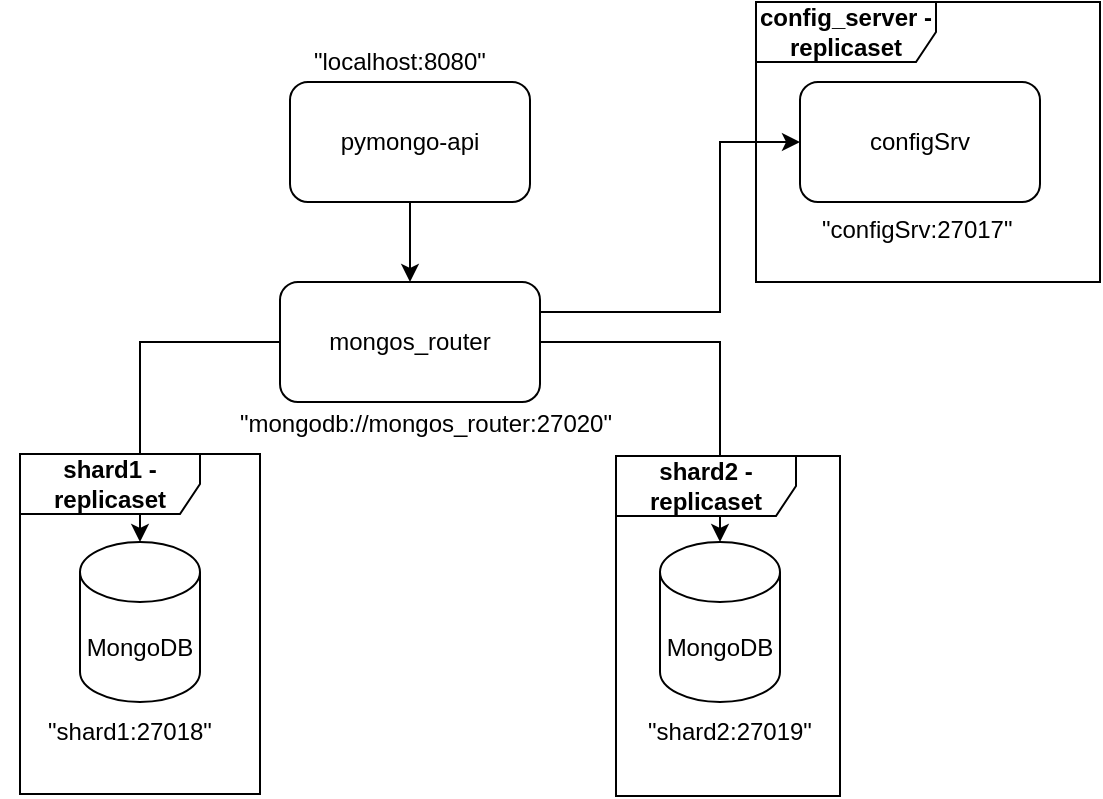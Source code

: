 <mxfile version="28.1.1">
  <diagram name="Page-1" id="-H_mtQnk-PTXWXPvYvuk">
    <mxGraphModel dx="984" dy="527" grid="1" gridSize="10" guides="1" tooltips="1" connect="1" arrows="1" fold="1" page="1" pageScale="1" pageWidth="1169" pageHeight="827" math="0" shadow="0">
      <root>
        <mxCell id="0" />
        <mxCell id="1" parent="0" />
        <mxCell id="zA23MoTUsTF4_91t8viU-2" value="MongoDB" style="shape=cylinder3;whiteSpace=wrap;html=1;boundedLbl=1;backgroundOutline=1;size=15;" parent="1" vertex="1">
          <mxGeometry x="560" y="280" width="60" height="80" as="geometry" />
        </mxCell>
        <mxCell id="CQDam7mDFGuMna5P9MvD-5" style="edgeStyle=orthogonalEdgeStyle;rounded=0;orthogonalLoop=1;jettySize=auto;html=1;exitX=0.5;exitY=1;exitDx=0;exitDy=0;entryX=0.5;entryY=0;entryDx=0;entryDy=0;" parent="1" source="zA23MoTUsTF4_91t8viU-3" target="CQDam7mDFGuMna5P9MvD-4" edge="1">
          <mxGeometry relative="1" as="geometry" />
        </mxCell>
        <mxCell id="zA23MoTUsTF4_91t8viU-3" value="pymongo-api" style="rounded=1;whiteSpace=wrap;html=1;" parent="1" vertex="1">
          <mxGeometry x="375" y="50" width="120" height="60" as="geometry" />
        </mxCell>
        <mxCell id="CQDam7mDFGuMna5P9MvD-1" value="MongoDB" style="shape=cylinder3;whiteSpace=wrap;html=1;boundedLbl=1;backgroundOutline=1;size=15;" parent="1" vertex="1">
          <mxGeometry x="270" y="280" width="60" height="80" as="geometry" />
        </mxCell>
        <mxCell id="CQDam7mDFGuMna5P9MvD-2" value="&quot;shard1:27018&quot;" style="text;html=1;align=center;verticalAlign=middle;whiteSpace=wrap;rounded=0;" parent="1" vertex="1">
          <mxGeometry x="230" y="360" width="130" height="30" as="geometry" />
        </mxCell>
        <mxCell id="CQDam7mDFGuMna5P9MvD-3" value="&quot;shard2:27019&quot;" style="text;html=1;align=center;verticalAlign=middle;whiteSpace=wrap;rounded=0;" parent="1" vertex="1">
          <mxGeometry x="530" y="360" width="130" height="30" as="geometry" />
        </mxCell>
        <mxCell id="rrCqz3fQyI4HbJ4ky-nH-3" style="edgeStyle=orthogonalEdgeStyle;rounded=0;orthogonalLoop=1;jettySize=auto;html=1;exitX=1;exitY=0.25;exitDx=0;exitDy=0;entryX=0;entryY=0.5;entryDx=0;entryDy=0;" edge="1" parent="1" source="CQDam7mDFGuMna5P9MvD-4" target="CQDam7mDFGuMna5P9MvD-8">
          <mxGeometry relative="1" as="geometry">
            <Array as="points">
              <mxPoint x="590" y="165" />
              <mxPoint x="590" y="80" />
            </Array>
          </mxGeometry>
        </mxCell>
        <mxCell id="CQDam7mDFGuMna5P9MvD-4" value="mongos_router" style="rounded=1;whiteSpace=wrap;html=1;" parent="1" vertex="1">
          <mxGeometry x="370" y="150" width="130" height="60" as="geometry" />
        </mxCell>
        <mxCell id="CQDam7mDFGuMna5P9MvD-6" style="edgeStyle=orthogonalEdgeStyle;rounded=0;orthogonalLoop=1;jettySize=auto;html=1;exitX=0;exitY=0.5;exitDx=0;exitDy=0;entryX=0.5;entryY=0;entryDx=0;entryDy=0;entryPerimeter=0;" parent="1" source="CQDam7mDFGuMna5P9MvD-4" target="CQDam7mDFGuMna5P9MvD-1" edge="1">
          <mxGeometry relative="1" as="geometry" />
        </mxCell>
        <mxCell id="CQDam7mDFGuMna5P9MvD-7" style="edgeStyle=orthogonalEdgeStyle;rounded=0;orthogonalLoop=1;jettySize=auto;html=1;exitX=1;exitY=0.5;exitDx=0;exitDy=0;entryX=0.5;entryY=0;entryDx=0;entryDy=0;entryPerimeter=0;" parent="1" source="CQDam7mDFGuMna5P9MvD-4" target="zA23MoTUsTF4_91t8viU-2" edge="1">
          <mxGeometry relative="1" as="geometry" />
        </mxCell>
        <mxCell id="CQDam7mDFGuMna5P9MvD-8" value="configSrv" style="rounded=1;whiteSpace=wrap;html=1;" parent="1" vertex="1">
          <mxGeometry x="630" y="50" width="120" height="60" as="geometry" />
        </mxCell>
        <mxCell id="rrCqz3fQyI4HbJ4ky-nH-2" value="&quot;configSrv:27017&quot;" style="text;whiteSpace=wrap;" vertex="1" parent="1">
          <mxGeometry x="639" y="110" width="102" height="22" as="geometry" />
        </mxCell>
        <mxCell id="rrCqz3fQyI4HbJ4ky-nH-5" value="&quot;mongodb://mongos_router:27020&quot;" style="text;whiteSpace=wrap;" vertex="1" parent="1">
          <mxGeometry x="348" y="207" width="190" height="20" as="geometry" />
        </mxCell>
        <mxCell id="rrCqz3fQyI4HbJ4ky-nH-7" value="&quot;localhost:8080&quot;" style="text;whiteSpace=wrap;" vertex="1" parent="1">
          <mxGeometry x="385" y="26" width="90" height="20" as="geometry" />
        </mxCell>
        <mxCell id="rrCqz3fQyI4HbJ4ky-nH-13" value="&lt;span style=&quot;font-weight: 700;&quot;&gt;shard1 - replicaset&lt;/span&gt;" style="shape=umlFrame;whiteSpace=wrap;html=1;pointerEvents=0;width=90;height=30;" vertex="1" parent="1">
          <mxGeometry x="240" y="236" width="120" height="170" as="geometry" />
        </mxCell>
        <mxCell id="rrCqz3fQyI4HbJ4ky-nH-14" value="&lt;span style=&quot;font-weight: 700;&quot;&gt;shard2 - replicaset&lt;/span&gt;" style="shape=umlFrame;whiteSpace=wrap;html=1;pointerEvents=0;width=90;height=30;" vertex="1" parent="1">
          <mxGeometry x="538" y="237" width="112" height="170" as="geometry" />
        </mxCell>
        <mxCell id="rrCqz3fQyI4HbJ4ky-nH-15" value="&lt;span style=&quot;font-weight: 700;&quot;&gt;config_server - replicaset&lt;/span&gt;" style="shape=umlFrame;whiteSpace=wrap;html=1;pointerEvents=0;width=90;height=30;" vertex="1" parent="1">
          <mxGeometry x="608" y="10" width="172" height="140" as="geometry" />
        </mxCell>
      </root>
    </mxGraphModel>
  </diagram>
</mxfile>
